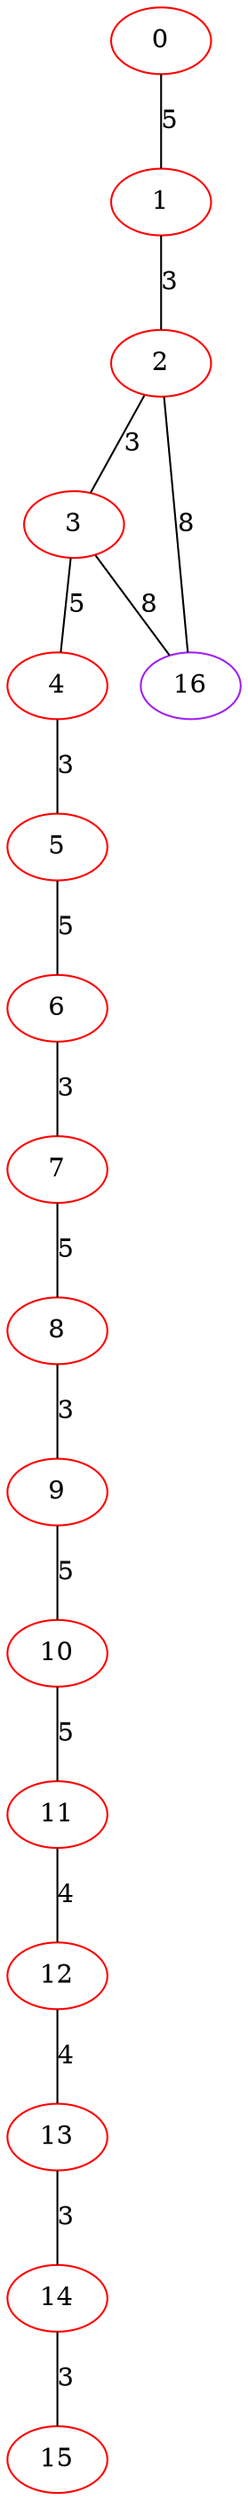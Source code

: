 graph "" {
0 [color=red, weight=1];
1 [color=red, weight=1];
2 [color=red, weight=1];
3 [color=red, weight=1];
4 [color=red, weight=1];
5 [color=red, weight=1];
6 [color=red, weight=1];
7 [color=red, weight=1];
8 [color=red, weight=1];
9 [color=red, weight=1];
10 [color=red, weight=1];
11 [color=red, weight=1];
12 [color=red, weight=1];
13 [color=red, weight=1];
14 [color=red, weight=1];
15 [color=red, weight=1];
16 [color=purple, weight=4];
0 -- 1  [key=0, label=5];
1 -- 2  [key=0, label=3];
2 -- 16  [key=0, label=8];
2 -- 3  [key=0, label=3];
3 -- 16  [key=0, label=8];
3 -- 4  [key=0, label=5];
4 -- 5  [key=0, label=3];
5 -- 6  [key=0, label=5];
6 -- 7  [key=0, label=3];
7 -- 8  [key=0, label=5];
8 -- 9  [key=0, label=3];
9 -- 10  [key=0, label=5];
10 -- 11  [key=0, label=5];
11 -- 12  [key=0, label=4];
12 -- 13  [key=0, label=4];
13 -- 14  [key=0, label=3];
14 -- 15  [key=0, label=3];
}
